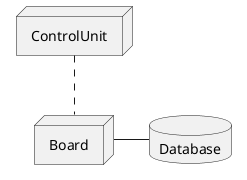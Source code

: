 @startuml
node ControlUnit
node Board
database Database

ControlUnit .. Board

Board - Database

@enduml